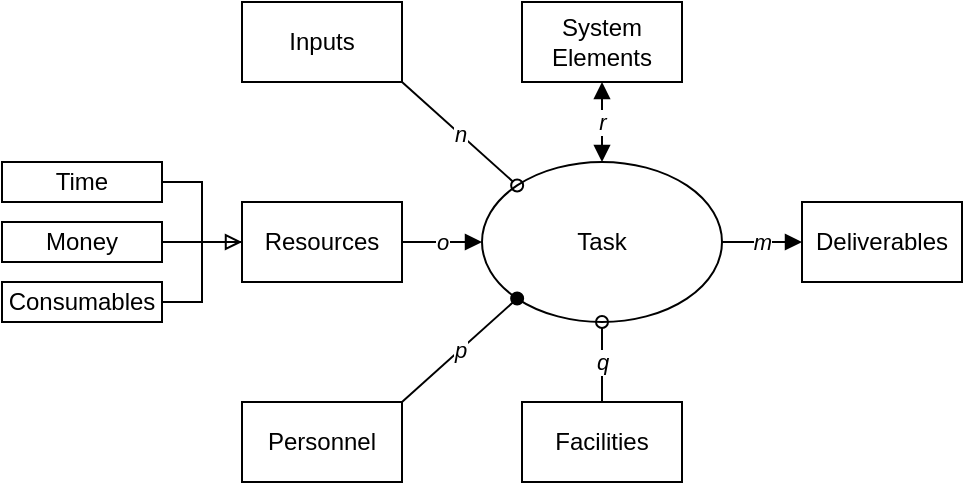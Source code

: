 <mxfile>
    <diagram id="T9uuaTeBy4bPSP1g8a4x" name="Page-1">
        <mxGraphModel dx="776" dy="611" grid="1" gridSize="10" guides="1" tooltips="1" connect="1" arrows="1" fold="1" page="1" pageScale="1" pageWidth="827" pageHeight="1169" background="#FFFFFF" math="0" shadow="0">
            <root>
                <mxCell id="0"/>
                <mxCell id="1" parent="0"/>
                <mxCell id="225" value="m" style="edgeStyle=none;rounded=0;html=1;exitX=1;exitY=0.5;exitDx=0;exitDy=0;entryX=0;entryY=0.5;entryDx=0;entryDy=0;strokeColor=#000000;endArrow=block;endFill=1;startSize=6;endSize=6;fontStyle=2" parent="1" source="207" target="224" edge="1">
                    <mxGeometry relative="1" as="geometry"/>
                </mxCell>
                <mxCell id="227" value="r" style="edgeStyle=none;rounded=0;html=1;exitX=0.5;exitY=0;exitDx=0;exitDy=0;entryX=0.5;entryY=1;entryDx=0;entryDy=0;strokeColor=#000000;endArrow=block;endFill=1;startSize=6;endSize=6;startArrow=block;startFill=1;fontStyle=2" parent="1" source="207" target="226" edge="1">
                    <mxGeometry relative="1" as="geometry"/>
                </mxCell>
                <mxCell id="207" value="Task" style="ellipse;whiteSpace=wrap;html=1;" parent="1" vertex="1">
                    <mxGeometry x="320" y="120" width="120" height="80" as="geometry"/>
                </mxCell>
                <mxCell id="210" value="n" style="edgeStyle=none;html=1;exitX=1;exitY=1;exitDx=0;exitDy=0;entryX=0;entryY=0;entryDx=0;entryDy=0;endArrow=oval;endFill=0;startSize=6;endSize=6;fontStyle=2" parent="1" source="209" target="207" edge="1">
                    <mxGeometry relative="1" as="geometry"/>
                </mxCell>
                <mxCell id="209" value="Inputs" style="rounded=0;whiteSpace=wrap;html=1;" parent="1" vertex="1">
                    <mxGeometry x="200" y="40" width="80" height="40" as="geometry"/>
                </mxCell>
                <mxCell id="219" value="o" style="edgeStyle=orthogonalEdgeStyle;rounded=0;html=1;exitX=1;exitY=0.5;exitDx=0;exitDy=0;entryX=0;entryY=0.5;entryDx=0;entryDy=0;strokeColor=#000000;endArrow=block;endFill=1;startSize=6;endSize=6;fontStyle=2" parent="1" source="211" target="207" edge="1">
                    <mxGeometry relative="1" as="geometry"/>
                </mxCell>
                <mxCell id="211" value="Resources" style="rounded=0;whiteSpace=wrap;html=1;" parent="1" vertex="1">
                    <mxGeometry x="200" y="140" width="80" height="40" as="geometry"/>
                </mxCell>
                <mxCell id="217" style="edgeStyle=orthogonalEdgeStyle;rounded=0;html=1;exitX=1;exitY=0.5;exitDx=0;exitDy=0;entryX=0;entryY=0.5;entryDx=0;entryDy=0;strokeColor=#000000;endArrow=none;endFill=0;" parent="1" source="212" target="211" edge="1">
                    <mxGeometry relative="1" as="geometry"/>
                </mxCell>
                <mxCell id="212" value="Money" style="rounded=0;whiteSpace=wrap;html=1;" parent="1" vertex="1">
                    <mxGeometry x="80" y="150" width="80" height="20" as="geometry"/>
                </mxCell>
                <mxCell id="216" style="edgeStyle=orthogonalEdgeStyle;html=1;exitX=1;exitY=0.5;exitDx=0;exitDy=0;entryX=0;entryY=0.5;entryDx=0;entryDy=0;strokeColor=#000000;endArrow=none;endFill=0;rounded=0;" parent="1" source="213" target="211" edge="1">
                    <mxGeometry relative="1" as="geometry"/>
                </mxCell>
                <mxCell id="213" value="Time" style="rounded=0;whiteSpace=wrap;html=1;" parent="1" vertex="1">
                    <mxGeometry x="80" y="120" width="80" height="20" as="geometry"/>
                </mxCell>
                <mxCell id="218" style="edgeStyle=orthogonalEdgeStyle;rounded=0;html=1;exitX=1;exitY=0.5;exitDx=0;exitDy=0;entryX=0;entryY=0.5;entryDx=0;entryDy=0;strokeColor=#000000;endArrow=block;endFill=0;" parent="1" source="214" target="211" edge="1">
                    <mxGeometry relative="1" as="geometry"/>
                </mxCell>
                <mxCell id="214" value="Consumables" style="rounded=0;whiteSpace=wrap;html=1;" parent="1" vertex="1">
                    <mxGeometry x="80" y="180" width="80" height="20" as="geometry"/>
                </mxCell>
                <mxCell id="221" value="p" style="rounded=0;html=1;exitX=1;exitY=0;exitDx=0;exitDy=0;entryX=0;entryY=1;entryDx=0;entryDy=0;strokeColor=#000000;endArrow=oval;endFill=1;startSize=6;endSize=6;fontStyle=2" parent="1" source="220" target="207" edge="1">
                    <mxGeometry relative="1" as="geometry"/>
                </mxCell>
                <mxCell id="220" value="Personnel" style="rounded=0;whiteSpace=wrap;html=1;" parent="1" vertex="1">
                    <mxGeometry x="200" y="240" width="80" height="40" as="geometry"/>
                </mxCell>
                <mxCell id="223" value="&lt;i&gt;q&lt;/i&gt;" style="edgeStyle=none;rounded=0;html=1;exitX=0.5;exitY=0;exitDx=0;exitDy=0;entryX=0.5;entryY=1;entryDx=0;entryDy=0;strokeColor=#000000;endArrow=oval;endFill=0;startSize=6;endSize=6;" parent="1" source="222" target="207" edge="1">
                    <mxGeometry relative="1" as="geometry"/>
                </mxCell>
                <mxCell id="222" value="Facilities" style="rounded=0;whiteSpace=wrap;html=1;" parent="1" vertex="1">
                    <mxGeometry x="340" y="240" width="80" height="40" as="geometry"/>
                </mxCell>
                <mxCell id="224" value="Deliverables" style="rounded=0;whiteSpace=wrap;html=1;" parent="1" vertex="1">
                    <mxGeometry x="480" y="140" width="80" height="40" as="geometry"/>
                </mxCell>
                <mxCell id="226" value="System Elements" style="rounded=0;whiteSpace=wrap;html=1;" parent="1" vertex="1">
                    <mxGeometry x="340" y="40" width="80" height="40" as="geometry"/>
                </mxCell>
            </root>
        </mxGraphModel>
    </diagram>
</mxfile>
